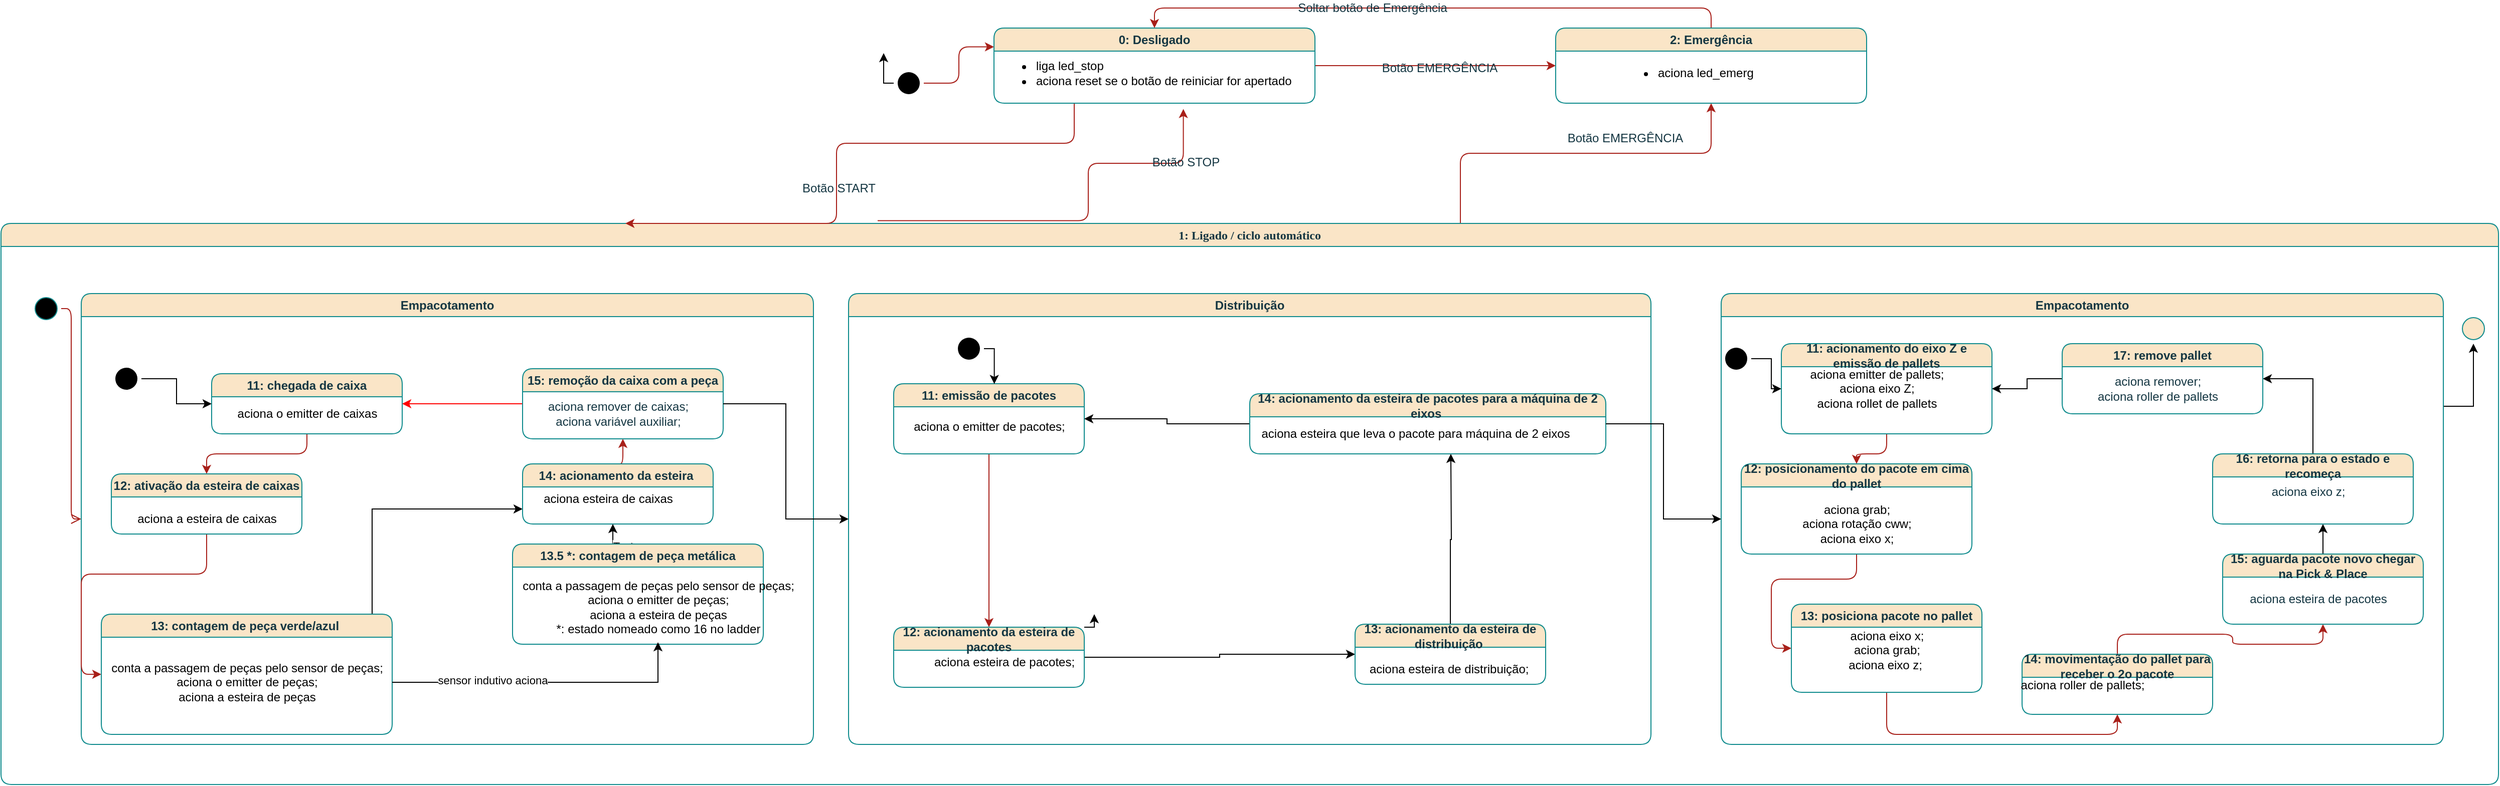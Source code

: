 <mxfile version="24.2.5" type="github">
  <diagram name="Page-1" id="58cdce13-f638-feb5-8d6f-7d28b1aa9fa0">
    <mxGraphModel dx="4300" dy="1217" grid="1" gridSize="10" guides="1" tooltips="1" connect="1" arrows="1" fold="1" page="1" pageScale="1" pageWidth="1100" pageHeight="850" background="none" math="0" shadow="0">
      <root>
        <mxCell id="0" />
        <mxCell id="1" parent="0" />
        <mxCell id="qbF3YQsKagiAexJu4wax-7" style="edgeStyle=orthogonalEdgeStyle;rounded=1;orthogonalLoop=1;jettySize=auto;html=1;entryX=0;entryY=0.25;entryDx=0;entryDy=0;fontFamily=Helvetica;fontSize=12;fontColor=default;labelBackgroundColor=none;strokeColor=#A8201A;" parent="1" source="382b91b5511bd0f7-1" target="qbF3YQsKagiAexJu4wax-6" edge="1">
          <mxGeometry relative="1" as="geometry" />
        </mxCell>
        <mxCell id="F7XQFqfHqzkWKHChAuvk-9" style="edgeStyle=orthogonalEdgeStyle;rounded=0;orthogonalLoop=1;jettySize=auto;html=1;exitX=0.5;exitY=1;exitDx=0;exitDy=0;" parent="1" source="382b91b5511bd0f7-1" edge="1">
          <mxGeometry relative="1" as="geometry">
            <mxPoint x="120" y="120" as="targetPoint" />
          </mxGeometry>
        </mxCell>
        <mxCell id="382b91b5511bd0f7-1" value="" style="ellipse;html=1;shape=startState;fillColor=#000000;strokeColor=none;rounded=1;shadow=0;comic=0;labelBackgroundColor=none;fontFamily=Verdana;fontSize=12;fontColor=#143642;align=center;direction=south;" parent="1" vertex="1">
          <mxGeometry x="130" y="135" width="30" height="30" as="geometry" />
        </mxCell>
        <mxCell id="qbF3YQsKagiAexJu4wax-10" style="edgeStyle=orthogonalEdgeStyle;rounded=1;orthogonalLoop=1;jettySize=auto;html=1;entryX=0.59;entryY=1.011;entryDx=0;entryDy=0;fontFamily=Helvetica;fontSize=12;fontColor=default;exitX=0.351;exitY=-0.005;exitDx=0;exitDy=0;exitPerimeter=0;labelBackgroundColor=none;strokeColor=#A8201A;entryPerimeter=0;" parent="1" source="2a3bc250acf0617d-7" target="F7XQFqfHqzkWKHChAuvk-5" edge="1">
          <mxGeometry relative="1" as="geometry">
            <mxPoint x="645" y="380" as="sourcePoint" />
            <mxPoint x="460" y="300" as="targetPoint" />
            <Array as="points">
              <mxPoint x="324" y="230" />
              <mxPoint x="419" y="230" />
            </Array>
          </mxGeometry>
        </mxCell>
        <mxCell id="qbF3YQsKagiAexJu4wax-12" value="Botão STOP" style="edgeLabel;html=1;align=center;verticalAlign=middle;resizable=0;points=[];strokeColor=#0F8B8D;fontFamily=Helvetica;fontSize=12;fontColor=#143642;fillColor=#FAE5C7;rounded=1;labelBackgroundColor=none;" parent="qbF3YQsKagiAexJu4wax-10" vertex="1" connectable="0">
          <mxGeometry x="0.745" y="-2" relative="1" as="geometry">
            <mxPoint as="offset" />
          </mxGeometry>
        </mxCell>
        <mxCell id="qbF3YQsKagiAexJu4wax-15" style="edgeStyle=orthogonalEdgeStyle;rounded=1;orthogonalLoop=1;jettySize=auto;html=1;entryX=0.5;entryY=1;entryDx=0;entryDy=0;fontFamily=Helvetica;fontSize=12;fontColor=default;labelBackgroundColor=none;strokeColor=#A8201A;" parent="1" source="2a3bc250acf0617d-7" target="qbF3YQsKagiAexJu4wax-8" edge="1">
          <mxGeometry relative="1" as="geometry">
            <Array as="points">
              <mxPoint x="695" y="220" />
              <mxPoint x="945" y="220" />
            </Array>
          </mxGeometry>
        </mxCell>
        <mxCell id="qbF3YQsKagiAexJu4wax-16" value="Botão EMERGÊNCIA" style="edgeLabel;html=1;align=center;verticalAlign=middle;resizable=0;points=[];strokeColor=#0F8B8D;fontFamily=Helvetica;fontSize=12;fontColor=#143642;fillColor=#FAE5C7;rounded=1;labelBackgroundColor=none;" parent="qbF3YQsKagiAexJu4wax-15" vertex="1" connectable="0">
          <mxGeometry x="0.264" y="1" relative="1" as="geometry">
            <mxPoint y="-14" as="offset" />
          </mxGeometry>
        </mxCell>
        <mxCell id="2a3bc250acf0617d-7" value="1: Ligado / ciclo automático" style="swimlane;whiteSpace=wrap;html=1;rounded=1;shadow=0;comic=0;labelBackgroundColor=none;strokeWidth=1;fontFamily=Verdana;fontSize=12;align=center;fillColor=#FAE5C7;strokeColor=#0F8B8D;fontColor=#143642;" parent="1" vertex="1">
          <mxGeometry x="-760" y="290" width="2490" height="560" as="geometry" />
        </mxCell>
        <mxCell id="3cde6dad864a17aa-9" style="edgeStyle=elbowEdgeStyle;html=1;labelBackgroundColor=none;endArrow=open;endSize=8;strokeColor=#A8201A;fontFamily=Verdana;fontSize=12;align=left;fontColor=default;entryX=0;entryY=0.5;entryDx=0;entryDy=0;" parent="2a3bc250acf0617d-7" source="2a3bc250acf0617d-3" target="qbF3YQsKagiAexJu4wax-21" edge="1">
          <mxGeometry relative="1" as="geometry">
            <mxPoint x="190" y="140" as="targetPoint" />
          </mxGeometry>
        </mxCell>
        <mxCell id="2a3bc250acf0617d-3" value="" style="ellipse;html=1;shape=startState;fillColor=#000000;strokeColor=#0F8B8D;rounded=1;shadow=0;comic=0;labelBackgroundColor=none;fontFamily=Verdana;fontSize=12;fontColor=#000000;align=center;direction=south;" parent="2a3bc250acf0617d-7" vertex="1">
          <mxGeometry x="30" y="70" width="30" height="30" as="geometry" />
        </mxCell>
        <mxCell id="qbF3YQsKagiAexJu4wax-21" value="Empacotamento" style="swimlane;whiteSpace=wrap;html=1;strokeColor=#0F8B8D;align=center;verticalAlign=middle;fontFamily=Helvetica;fontSize=12;fontColor=#143642;fillColor=#FAE5C7;rounded=1;labelBackgroundColor=none;" parent="2a3bc250acf0617d-7" vertex="1">
          <mxGeometry x="80" y="70" width="730" height="450" as="geometry" />
        </mxCell>
        <mxCell id="qbF3YQsKagiAexJu4wax-40" style="edgeStyle=orthogonalEdgeStyle;rounded=1;orthogonalLoop=1;jettySize=auto;html=1;exitX=0.5;exitY=1;exitDx=0;exitDy=0;entryX=0.5;entryY=0;entryDx=0;entryDy=0;fontFamily=Helvetica;fontSize=12;fontColor=default;labelBackgroundColor=none;strokeColor=#A8201A;" parent="qbF3YQsKagiAexJu4wax-21" source="qbF3YQsKagiAexJu4wax-28" target="qbF3YQsKagiAexJu4wax-29" edge="1">
          <mxGeometry relative="1" as="geometry" />
        </mxCell>
        <mxCell id="qbF3YQsKagiAexJu4wax-28" value="11: chegada de caixa" style="swimlane;whiteSpace=wrap;html=1;strokeColor=#0F8B8D;align=center;verticalAlign=middle;fontFamily=Helvetica;fontSize=12;fontColor=#143642;fillColor=#FAE5C7;rounded=1;labelBackgroundColor=none;" parent="qbF3YQsKagiAexJu4wax-21" vertex="1">
          <mxGeometry x="130" y="80" width="190" height="60" as="geometry" />
        </mxCell>
        <mxCell id="F7XQFqfHqzkWKHChAuvk-48" value="aciona o emitter de caixas" style="text;html=1;align=center;verticalAlign=middle;resizable=0;points=[];autosize=1;strokeColor=none;fillColor=none;" parent="qbF3YQsKagiAexJu4wax-28" vertex="1">
          <mxGeometry x="15" y="25" width="160" height="30" as="geometry" />
        </mxCell>
        <mxCell id="qbF3YQsKagiAexJu4wax-41" style="edgeStyle=orthogonalEdgeStyle;rounded=1;orthogonalLoop=1;jettySize=auto;html=1;exitX=0.5;exitY=1;exitDx=0;exitDy=0;entryX=0;entryY=0.5;entryDx=0;entryDy=0;fontFamily=Helvetica;fontSize=12;fontColor=default;labelBackgroundColor=none;strokeColor=#A8201A;" parent="qbF3YQsKagiAexJu4wax-21" source="qbF3YQsKagiAexJu4wax-29" target="qbF3YQsKagiAexJu4wax-30" edge="1">
          <mxGeometry relative="1" as="geometry" />
        </mxCell>
        <mxCell id="qbF3YQsKagiAexJu4wax-29" value="12: ativação da esteira de caixas" style="swimlane;whiteSpace=wrap;html=1;strokeColor=#0F8B8D;align=center;verticalAlign=middle;fontFamily=Helvetica;fontSize=12;fontColor=#143642;fillColor=#FAE5C7;rounded=1;labelBackgroundColor=none;" parent="qbF3YQsKagiAexJu4wax-21" vertex="1">
          <mxGeometry x="30" y="180" width="190" height="60" as="geometry" />
        </mxCell>
        <mxCell id="F7XQFqfHqzkWKHChAuvk-49" value="aciona a esteira de caixas" style="text;html=1;align=center;verticalAlign=middle;resizable=0;points=[];autosize=1;strokeColor=none;fillColor=none;" parent="qbF3YQsKagiAexJu4wax-29" vertex="1">
          <mxGeometry x="15" y="30" width="160" height="30" as="geometry" />
        </mxCell>
        <mxCell id="wKfT7FGbXDSmp3zZc-u5-10" style="edgeStyle=orthogonalEdgeStyle;rounded=0;orthogonalLoop=1;jettySize=auto;html=1;exitX=0.5;exitY=0;exitDx=0;exitDy=0;entryX=0;entryY=0.75;entryDx=0;entryDy=0;" edge="1" parent="qbF3YQsKagiAexJu4wax-21" source="qbF3YQsKagiAexJu4wax-30" target="qbF3YQsKagiAexJu4wax-31">
          <mxGeometry relative="1" as="geometry">
            <Array as="points">
              <mxPoint x="290" y="320" />
              <mxPoint x="290" y="215" />
            </Array>
          </mxGeometry>
        </mxCell>
        <mxCell id="qbF3YQsKagiAexJu4wax-30" value="13: contagem de peça verde/azul&amp;nbsp;" style="swimlane;whiteSpace=wrap;html=1;strokeColor=#0F8B8D;align=center;verticalAlign=middle;fontFamily=Helvetica;fontSize=12;fontColor=#143642;fillColor=#FAE5C7;rounded=1;labelBackgroundColor=none;" parent="qbF3YQsKagiAexJu4wax-21" vertex="1">
          <mxGeometry x="20" y="320" width="290" height="120" as="geometry">
            <mxRectangle x="70" y="370" width="160" height="30" as="alternateBounds" />
          </mxGeometry>
        </mxCell>
        <mxCell id="F7XQFqfHqzkWKHChAuvk-50" value="conta a passagem de peças pelo sensor de peças;&lt;div&gt;aciona o emitter de peças;&lt;/div&gt;&lt;div&gt;aciona a esteira de peças&lt;/div&gt;" style="text;html=1;align=center;verticalAlign=middle;resizable=0;points=[];autosize=1;strokeColor=none;fillColor=none;" parent="qbF3YQsKagiAexJu4wax-30" vertex="1">
          <mxGeometry y="38" width="290" height="60" as="geometry" />
        </mxCell>
        <mxCell id="qbF3YQsKagiAexJu4wax-43" style="edgeStyle=orthogonalEdgeStyle;rounded=1;orthogonalLoop=1;jettySize=auto;html=1;exitX=0.5;exitY=0;exitDx=0;exitDy=0;entryX=0.5;entryY=1;entryDx=0;entryDy=0;fontFamily=Helvetica;fontSize=12;fontColor=default;labelBackgroundColor=none;strokeColor=#A8201A;" parent="qbF3YQsKagiAexJu4wax-21" source="qbF3YQsKagiAexJu4wax-31" target="qbF3YQsKagiAexJu4wax-38" edge="1">
          <mxGeometry relative="1" as="geometry" />
        </mxCell>
        <mxCell id="qbF3YQsKagiAexJu4wax-31" value="14: acionamento da esteira&amp;nbsp;" style="swimlane;whiteSpace=wrap;html=1;strokeColor=#0F8B8D;align=center;verticalAlign=middle;fontFamily=Helvetica;fontSize=12;fontColor=#143642;fillColor=#FAE5C7;rounded=1;labelBackgroundColor=none;" parent="qbF3YQsKagiAexJu4wax-21" vertex="1">
          <mxGeometry x="440" y="170" width="190" height="60" as="geometry">
            <mxRectangle x="70" y="370" width="160" height="30" as="alternateBounds" />
          </mxGeometry>
        </mxCell>
        <mxCell id="F7XQFqfHqzkWKHChAuvk-52" value="aciona esteira de caixas" style="text;html=1;align=center;verticalAlign=middle;resizable=0;points=[];autosize=1;strokeColor=none;fillColor=none;" parent="qbF3YQsKagiAexJu4wax-31" vertex="1">
          <mxGeometry x="10" y="20" width="150" height="30" as="geometry" />
        </mxCell>
        <mxCell id="F7XQFqfHqzkWKHChAuvk-11" style="edgeStyle=orthogonalEdgeStyle;rounded=0;orthogonalLoop=1;jettySize=auto;html=1;exitX=0;exitY=0.5;exitDx=0;exitDy=0;entryX=1;entryY=0.5;entryDx=0;entryDy=0;fontColor=#ff0000;strokeColor=#ff0000;" parent="qbF3YQsKagiAexJu4wax-21" source="qbF3YQsKagiAexJu4wax-38" target="qbF3YQsKagiAexJu4wax-28" edge="1">
          <mxGeometry relative="1" as="geometry" />
        </mxCell>
        <mxCell id="qbF3YQsKagiAexJu4wax-38" value="15: remoção da caixa com a peça" style="swimlane;whiteSpace=wrap;html=1;strokeColor=#0F8B8D;align=center;verticalAlign=middle;fontFamily=Helvetica;fontSize=12;fontColor=#143642;fillColor=#FAE5C7;rounded=1;labelBackgroundColor=none;" parent="qbF3YQsKagiAexJu4wax-21" vertex="1">
          <mxGeometry x="440" y="75" width="200" height="70" as="geometry">
            <mxRectangle x="70" y="370" width="160" height="30" as="alternateBounds" />
          </mxGeometry>
        </mxCell>
        <mxCell id="qbF3YQsKagiAexJu4wax-39" value="aciona remover de caixas;&lt;div&gt;aciona variável auxiliar;&lt;/div&gt;" style="text;html=1;align=center;verticalAlign=middle;resizable=0;points=[];autosize=1;strokeColor=none;fillColor=none;fontFamily=Helvetica;fontSize=12;fontColor=#143642;rounded=1;labelBackgroundColor=none;" parent="qbF3YQsKagiAexJu4wax-38" vertex="1">
          <mxGeometry x="15" y="25" width="160" height="40" as="geometry" />
        </mxCell>
        <mxCell id="wKfT7FGbXDSmp3zZc-u5-4" style="edgeStyle=orthogonalEdgeStyle;rounded=0;orthogonalLoop=1;jettySize=auto;html=1;entryX=0;entryY=0.5;entryDx=0;entryDy=0;" edge="1" parent="qbF3YQsKagiAexJu4wax-21" source="wKfT7FGbXDSmp3zZc-u5-1" target="qbF3YQsKagiAexJu4wax-28">
          <mxGeometry relative="1" as="geometry" />
        </mxCell>
        <mxCell id="wKfT7FGbXDSmp3zZc-u5-1" value="" style="ellipse;html=1;shape=startState;fillColor=#000000;strokeColor=none;rounded=1;shadow=0;comic=0;labelBackgroundColor=none;fontFamily=Verdana;fontSize=12;fontColor=#143642;align=center;direction=south;" vertex="1" parent="qbF3YQsKagiAexJu4wax-21">
          <mxGeometry x="30" y="70" width="30" height="30" as="geometry" />
        </mxCell>
        <mxCell id="wKfT7FGbXDSmp3zZc-u5-11" style="edgeStyle=orthogonalEdgeStyle;rounded=0;orthogonalLoop=1;jettySize=auto;html=1;exitX=0.5;exitY=0;exitDx=0;exitDy=0;" edge="1" parent="qbF3YQsKagiAexJu4wax-21" source="wKfT7FGbXDSmp3zZc-u5-7">
          <mxGeometry relative="1" as="geometry">
            <mxPoint x="530" y="230" as="targetPoint" />
          </mxGeometry>
        </mxCell>
        <mxCell id="wKfT7FGbXDSmp3zZc-u5-12" value="Text" style="edgeLabel;html=1;align=center;verticalAlign=middle;resizable=0;points=[];" vertex="1" connectable="0" parent="wKfT7FGbXDSmp3zZc-u5-11">
          <mxGeometry x="-0.31" y="2" relative="1" as="geometry">
            <mxPoint as="offset" />
          </mxGeometry>
        </mxCell>
        <mxCell id="wKfT7FGbXDSmp3zZc-u5-7" value="13.5 *: contagem de peça metálica" style="swimlane;whiteSpace=wrap;html=1;strokeColor=#0F8B8D;align=center;verticalAlign=middle;fontFamily=Helvetica;fontSize=12;fontColor=#143642;fillColor=#FAE5C7;rounded=1;labelBackgroundColor=none;" vertex="1" parent="qbF3YQsKagiAexJu4wax-21">
          <mxGeometry x="430" y="250" width="250" height="100" as="geometry">
            <mxRectangle x="70" y="370" width="160" height="30" as="alternateBounds" />
          </mxGeometry>
        </mxCell>
        <mxCell id="wKfT7FGbXDSmp3zZc-u5-8" value="conta a passagem de peças pelo sensor de peças;&lt;div&gt;aciona o emitter de peças;&lt;/div&gt;&lt;div&gt;aciona a esteira de peças&lt;/div&gt;&lt;div&gt;*: estado nomeado como 16 no ladder&lt;/div&gt;" style="text;html=1;align=center;verticalAlign=middle;resizable=0;points=[];autosize=1;strokeColor=none;fillColor=none;" vertex="1" parent="wKfT7FGbXDSmp3zZc-u5-7">
          <mxGeometry y="28" width="290" height="70" as="geometry" />
        </mxCell>
        <mxCell id="wKfT7FGbXDSmp3zZc-u5-9" value="" style="edgeStyle=orthogonalEdgeStyle;rounded=0;orthogonalLoop=1;jettySize=auto;html=1;" edge="1" parent="qbF3YQsKagiAexJu4wax-21" source="F7XQFqfHqzkWKHChAuvk-50" target="wKfT7FGbXDSmp3zZc-u5-8">
          <mxGeometry relative="1" as="geometry" />
        </mxCell>
        <mxCell id="wKfT7FGbXDSmp3zZc-u5-13" value="sensor indutivo aciona" style="edgeLabel;html=1;align=center;verticalAlign=middle;resizable=0;points=[];" vertex="1" connectable="0" parent="wKfT7FGbXDSmp3zZc-u5-9">
          <mxGeometry x="-0.346" y="2" relative="1" as="geometry">
            <mxPoint as="offset" />
          </mxGeometry>
        </mxCell>
        <mxCell id="qbF3YQsKagiAexJu4wax-26" value="" style="ellipse;html=1;shape=startState;fillColor=#FAE5C7;strokeColor=#0F8B8D;rounded=1;shadow=0;comic=0;labelBackgroundColor=none;fontFamily=Verdana;fontSize=12;fontColor=#143642;align=center;direction=south;" parent="2a3bc250acf0617d-7" vertex="1">
          <mxGeometry x="2450" y="90" width="30" height="30" as="geometry" />
        </mxCell>
        <mxCell id="F7XQFqfHqzkWKHChAuvk-12" value="Distribuição" style="swimlane;whiteSpace=wrap;html=1;strokeColor=#0F8B8D;align=center;verticalAlign=middle;fontFamily=Helvetica;fontSize=12;fontColor=#143642;fillColor=#FAE5C7;rounded=1;labelBackgroundColor=none;" parent="2a3bc250acf0617d-7" vertex="1">
          <mxGeometry x="845" y="70" width="800" height="450" as="geometry" />
        </mxCell>
        <mxCell id="F7XQFqfHqzkWKHChAuvk-13" style="edgeStyle=orthogonalEdgeStyle;rounded=1;orthogonalLoop=1;jettySize=auto;html=1;exitX=0.5;exitY=1;exitDx=0;exitDy=0;entryX=0.5;entryY=0;entryDx=0;entryDy=0;fontFamily=Helvetica;fontSize=12;fontColor=default;labelBackgroundColor=none;strokeColor=#A8201A;" parent="F7XQFqfHqzkWKHChAuvk-12" source="F7XQFqfHqzkWKHChAuvk-14" target="F7XQFqfHqzkWKHChAuvk-16" edge="1">
          <mxGeometry relative="1" as="geometry" />
        </mxCell>
        <mxCell id="F7XQFqfHqzkWKHChAuvk-14" value="11: emissão de pacotes" style="swimlane;whiteSpace=wrap;html=1;strokeColor=#0F8B8D;align=center;verticalAlign=middle;fontFamily=Helvetica;fontSize=12;fontColor=#143642;fillColor=#FAE5C7;rounded=1;labelBackgroundColor=none;" parent="F7XQFqfHqzkWKHChAuvk-12" vertex="1">
          <mxGeometry x="45" y="90" width="190" height="70" as="geometry" />
        </mxCell>
        <mxCell id="F7XQFqfHqzkWKHChAuvk-57" value="aciona o emitter de pacotes;&lt;div&gt;&lt;br&gt;&lt;/div&gt;" style="text;html=1;align=center;verticalAlign=middle;resizable=0;points=[];autosize=1;strokeColor=none;fillColor=none;" parent="F7XQFqfHqzkWKHChAuvk-14" vertex="1">
          <mxGeometry x="10" y="30" width="170" height="40" as="geometry" />
        </mxCell>
        <mxCell id="F7XQFqfHqzkWKHChAuvk-53" style="edgeStyle=orthogonalEdgeStyle;rounded=0;orthogonalLoop=1;jettySize=auto;html=1;exitX=1;exitY=0.5;exitDx=0;exitDy=0;entryX=0;entryY=0.5;entryDx=0;entryDy=0;" parent="F7XQFqfHqzkWKHChAuvk-12" source="F7XQFqfHqzkWKHChAuvk-16" target="F7XQFqfHqzkWKHChAuvk-18" edge="1">
          <mxGeometry relative="1" as="geometry" />
        </mxCell>
        <mxCell id="F7XQFqfHqzkWKHChAuvk-63" style="edgeStyle=orthogonalEdgeStyle;rounded=0;orthogonalLoop=1;jettySize=auto;html=1;exitX=1;exitY=0;exitDx=0;exitDy=0;" parent="F7XQFqfHqzkWKHChAuvk-12" source="F7XQFqfHqzkWKHChAuvk-16" edge="1">
          <mxGeometry relative="1" as="geometry">
            <mxPoint x="245" y="320" as="targetPoint" />
          </mxGeometry>
        </mxCell>
        <mxCell id="F7XQFqfHqzkWKHChAuvk-16" value="12: acionamento da esteira de pacotes" style="swimlane;whiteSpace=wrap;html=1;strokeColor=#0F8B8D;align=center;verticalAlign=middle;fontFamily=Helvetica;fontSize=12;fontColor=#143642;fillColor=#FAE5C7;rounded=1;labelBackgroundColor=none;" parent="F7XQFqfHqzkWKHChAuvk-12" vertex="1">
          <mxGeometry x="45" y="333" width="190" height="60" as="geometry" />
        </mxCell>
        <mxCell id="F7XQFqfHqzkWKHChAuvk-61" value="aciona esteira de pacotes;" style="text;html=1;align=center;verticalAlign=middle;resizable=0;points=[];autosize=1;strokeColor=none;fillColor=none;" parent="F7XQFqfHqzkWKHChAuvk-16" vertex="1">
          <mxGeometry x="30" y="20" width="160" height="30" as="geometry" />
        </mxCell>
        <mxCell id="F7XQFqfHqzkWKHChAuvk-54" style="edgeStyle=orthogonalEdgeStyle;rounded=0;orthogonalLoop=1;jettySize=auto;html=1;exitX=0.5;exitY=0;exitDx=0;exitDy=0;" parent="F7XQFqfHqzkWKHChAuvk-12" source="F7XQFqfHqzkWKHChAuvk-18" edge="1">
          <mxGeometry relative="1" as="geometry">
            <mxPoint x="600.471" y="160" as="targetPoint" />
          </mxGeometry>
        </mxCell>
        <mxCell id="F7XQFqfHqzkWKHChAuvk-18" value="13: acionamento da esteira de distribuição&amp;nbsp;" style="swimlane;whiteSpace=wrap;html=1;strokeColor=#0F8B8D;align=center;verticalAlign=middle;fontFamily=Helvetica;fontSize=12;fontColor=#143642;fillColor=#FAE5C7;rounded=1;labelBackgroundColor=none;" parent="F7XQFqfHqzkWKHChAuvk-12" vertex="1">
          <mxGeometry x="505" y="330" width="190" height="60" as="geometry">
            <mxRectangle x="70" y="370" width="160" height="30" as="alternateBounds" />
          </mxGeometry>
        </mxCell>
        <mxCell id="F7XQFqfHqzkWKHChAuvk-62" value="aciona esteira de distribuição;&amp;nbsp;" style="text;html=1;align=center;verticalAlign=middle;resizable=0;points=[];autosize=1;strokeColor=none;fillColor=none;" parent="F7XQFqfHqzkWKHChAuvk-18" vertex="1">
          <mxGeometry y="30" width="190" height="30" as="geometry" />
        </mxCell>
        <mxCell id="F7XQFqfHqzkWKHChAuvk-56" style="edgeStyle=orthogonalEdgeStyle;rounded=0;orthogonalLoop=1;jettySize=auto;html=1;exitX=0;exitY=0.5;exitDx=0;exitDy=0;entryX=1;entryY=0.5;entryDx=0;entryDy=0;" parent="F7XQFqfHqzkWKHChAuvk-12" source="F7XQFqfHqzkWKHChAuvk-20" target="F7XQFqfHqzkWKHChAuvk-14" edge="1">
          <mxGeometry relative="1" as="geometry" />
        </mxCell>
        <mxCell id="F7XQFqfHqzkWKHChAuvk-20" value="14: acionamento da esteira de pacotes para a máquina de 2 eixos&amp;nbsp;" style="swimlane;whiteSpace=wrap;html=1;strokeColor=#0F8B8D;align=center;verticalAlign=middle;fontFamily=Helvetica;fontSize=12;fontColor=#143642;fillColor=#FAE5C7;rounded=1;labelBackgroundColor=none;" parent="F7XQFqfHqzkWKHChAuvk-12" vertex="1">
          <mxGeometry x="400" y="100" width="355" height="60" as="geometry">
            <mxRectangle x="70" y="370" width="160" height="30" as="alternateBounds" />
          </mxGeometry>
        </mxCell>
        <mxCell id="F7XQFqfHqzkWKHChAuvk-64" value="aciona esteira que leva o pacote para máquina de 2 eixos" style="text;html=1;align=center;verticalAlign=middle;resizable=0;points=[];autosize=1;strokeColor=none;fillColor=none;" parent="F7XQFqfHqzkWKHChAuvk-20" vertex="1">
          <mxGeometry y="25" width="330" height="30" as="geometry" />
        </mxCell>
        <mxCell id="wKfT7FGbXDSmp3zZc-u5-2" value="" style="ellipse;html=1;shape=startState;fillColor=#000000;strokeColor=none;rounded=1;shadow=0;comic=0;labelBackgroundColor=none;fontFamily=Verdana;fontSize=12;fontColor=#143642;align=center;direction=south;" vertex="1" parent="F7XQFqfHqzkWKHChAuvk-12">
          <mxGeometry x="105" y="40" width="30" height="30" as="geometry" />
        </mxCell>
        <mxCell id="wKfT7FGbXDSmp3zZc-u5-5" style="edgeStyle=orthogonalEdgeStyle;rounded=0;orthogonalLoop=1;jettySize=auto;html=1;exitX=0.5;exitY=0;exitDx=0;exitDy=0;entryX=0.528;entryY=0.003;entryDx=0;entryDy=0;entryPerimeter=0;" edge="1" parent="F7XQFqfHqzkWKHChAuvk-12" source="wKfT7FGbXDSmp3zZc-u5-2" target="F7XQFqfHqzkWKHChAuvk-14">
          <mxGeometry relative="1" as="geometry" />
        </mxCell>
        <mxCell id="F7XQFqfHqzkWKHChAuvk-70" style="edgeStyle=orthogonalEdgeStyle;rounded=0;orthogonalLoop=1;jettySize=auto;html=1;exitX=1;exitY=0.25;exitDx=0;exitDy=0;entryX=1;entryY=0.5;entryDx=0;entryDy=0;" parent="2a3bc250acf0617d-7" source="F7XQFqfHqzkWKHChAuvk-24" target="qbF3YQsKagiAexJu4wax-26" edge="1">
          <mxGeometry relative="1" as="geometry" />
        </mxCell>
        <mxCell id="F7XQFqfHqzkWKHChAuvk-24" value="Empacotamento" style="swimlane;whiteSpace=wrap;html=1;strokeColor=#0F8B8D;align=center;verticalAlign=middle;fontFamily=Helvetica;fontSize=12;fontColor=#143642;fillColor=#FAE5C7;rounded=1;labelBackgroundColor=none;" parent="2a3bc250acf0617d-7" vertex="1">
          <mxGeometry x="1715" y="70" width="720" height="450" as="geometry" />
        </mxCell>
        <mxCell id="F7XQFqfHqzkWKHChAuvk-25" style="edgeStyle=orthogonalEdgeStyle;rounded=1;orthogonalLoop=1;jettySize=auto;html=1;exitX=0.5;exitY=1;exitDx=0;exitDy=0;entryX=0.5;entryY=0;entryDx=0;entryDy=0;fontFamily=Helvetica;fontSize=12;fontColor=default;labelBackgroundColor=none;strokeColor=#A8201A;" parent="F7XQFqfHqzkWKHChAuvk-24" source="F7XQFqfHqzkWKHChAuvk-26" target="F7XQFqfHqzkWKHChAuvk-28" edge="1">
          <mxGeometry relative="1" as="geometry" />
        </mxCell>
        <mxCell id="F7XQFqfHqzkWKHChAuvk-26" value="11: acionamento do eixo Z e emissão de pallets" style="swimlane;whiteSpace=wrap;html=1;strokeColor=#0F8B8D;align=center;verticalAlign=middle;fontFamily=Helvetica;fontSize=12;fontColor=#143642;fillColor=#FAE5C7;rounded=1;labelBackgroundColor=none;" parent="F7XQFqfHqzkWKHChAuvk-24" vertex="1">
          <mxGeometry x="60" y="50" width="210" height="90" as="geometry" />
        </mxCell>
        <mxCell id="F7XQFqfHqzkWKHChAuvk-65" value="aciona emitter de pallets;&lt;div&gt;aciona eixo Z;&lt;/div&gt;&lt;div&gt;aciona rollet de pallets&lt;/div&gt;" style="text;html=1;align=center;verticalAlign=middle;resizable=0;points=[];autosize=1;strokeColor=none;fillColor=none;" parent="F7XQFqfHqzkWKHChAuvk-26" vertex="1">
          <mxGeometry x="15" y="15" width="160" height="60" as="geometry" />
        </mxCell>
        <mxCell id="F7XQFqfHqzkWKHChAuvk-27" style="edgeStyle=orthogonalEdgeStyle;rounded=1;orthogonalLoop=1;jettySize=auto;html=1;exitX=0.5;exitY=1;exitDx=0;exitDy=0;entryX=0;entryY=0.5;entryDx=0;entryDy=0;fontFamily=Helvetica;fontSize=12;fontColor=default;labelBackgroundColor=none;strokeColor=#A8201A;" parent="F7XQFqfHqzkWKHChAuvk-24" source="F7XQFqfHqzkWKHChAuvk-28" target="F7XQFqfHqzkWKHChAuvk-30" edge="1">
          <mxGeometry relative="1" as="geometry" />
        </mxCell>
        <mxCell id="F7XQFqfHqzkWKHChAuvk-28" value="12: posicionamento do pacote em cima do pallet" style="swimlane;whiteSpace=wrap;html=1;strokeColor=#0F8B8D;align=center;verticalAlign=middle;fontFamily=Helvetica;fontSize=12;fontColor=#143642;fillColor=#FAE5C7;rounded=1;labelBackgroundColor=none;" parent="F7XQFqfHqzkWKHChAuvk-24" vertex="1">
          <mxGeometry x="20" y="170" width="230" height="90" as="geometry" />
        </mxCell>
        <mxCell id="F7XQFqfHqzkWKHChAuvk-66" value="aciona grab;&lt;div&gt;aciona rotação cww;&lt;/div&gt;&lt;div&gt;aciona eixo x;&lt;/div&gt;" style="text;html=1;align=center;verticalAlign=middle;resizable=0;points=[];autosize=1;strokeColor=none;fillColor=none;" parent="F7XQFqfHqzkWKHChAuvk-28" vertex="1">
          <mxGeometry x="50" y="30" width="130" height="60" as="geometry" />
        </mxCell>
        <mxCell id="F7XQFqfHqzkWKHChAuvk-29" style="edgeStyle=orthogonalEdgeStyle;rounded=1;orthogonalLoop=1;jettySize=auto;html=1;exitX=0.5;exitY=1;exitDx=0;exitDy=0;entryX=0.5;entryY=1;entryDx=0;entryDy=0;fontFamily=Helvetica;fontSize=12;fontColor=default;labelBackgroundColor=none;strokeColor=#A8201A;" parent="F7XQFqfHqzkWKHChAuvk-24" source="F7XQFqfHqzkWKHChAuvk-30" target="F7XQFqfHqzkWKHChAuvk-32" edge="1">
          <mxGeometry relative="1" as="geometry" />
        </mxCell>
        <mxCell id="F7XQFqfHqzkWKHChAuvk-30" value="13: posiciona pacote no pallet" style="swimlane;whiteSpace=wrap;html=1;strokeColor=#0F8B8D;align=center;verticalAlign=middle;fontFamily=Helvetica;fontSize=12;fontColor=#143642;fillColor=#FAE5C7;rounded=1;labelBackgroundColor=none;" parent="F7XQFqfHqzkWKHChAuvk-24" vertex="1">
          <mxGeometry x="70" y="310" width="190" height="88" as="geometry">
            <mxRectangle x="70" y="370" width="160" height="30" as="alternateBounds" />
          </mxGeometry>
        </mxCell>
        <mxCell id="F7XQFqfHqzkWKHChAuvk-67" value="aciona eixo x;&lt;div&gt;aciona grab;&lt;/div&gt;&lt;div&gt;aciona eixo z;&amp;nbsp;&lt;/div&gt;&lt;div&gt;&lt;br&gt;&lt;/div&gt;" style="text;html=1;align=center;verticalAlign=middle;resizable=0;points=[];autosize=1;strokeColor=none;fillColor=none;" parent="F7XQFqfHqzkWKHChAuvk-30" vertex="1">
          <mxGeometry x="45" y="18" width="100" height="70" as="geometry" />
        </mxCell>
        <mxCell id="F7XQFqfHqzkWKHChAuvk-31" style="edgeStyle=orthogonalEdgeStyle;rounded=1;orthogonalLoop=1;jettySize=auto;html=1;exitX=0.5;exitY=0;exitDx=0;exitDy=0;entryX=0.5;entryY=1;entryDx=0;entryDy=0;fontFamily=Helvetica;fontSize=12;fontColor=default;labelBackgroundColor=none;strokeColor=#A8201A;" parent="F7XQFqfHqzkWKHChAuvk-24" source="F7XQFqfHqzkWKHChAuvk-32" target="F7XQFqfHqzkWKHChAuvk-34" edge="1">
          <mxGeometry relative="1" as="geometry" />
        </mxCell>
        <mxCell id="F7XQFqfHqzkWKHChAuvk-32" value="14: movimentação do pallet para receber o 2o pacote" style="swimlane;whiteSpace=wrap;html=1;strokeColor=#0F8B8D;align=center;verticalAlign=middle;fontFamily=Helvetica;fontSize=12;fontColor=#143642;fillColor=#FAE5C7;rounded=1;labelBackgroundColor=none;" parent="F7XQFqfHqzkWKHChAuvk-24" vertex="1">
          <mxGeometry x="300" y="360" width="190" height="60" as="geometry">
            <mxRectangle x="70" y="370" width="160" height="30" as="alternateBounds" />
          </mxGeometry>
        </mxCell>
        <mxCell id="F7XQFqfHqzkWKHChAuvk-68" value="aciona roller de pallets;&lt;div&gt;&amp;nbsp;&lt;/div&gt;" style="text;html=1;align=center;verticalAlign=middle;resizable=0;points=[];autosize=1;strokeColor=none;fillColor=none;" parent="F7XQFqfHqzkWKHChAuvk-32" vertex="1">
          <mxGeometry x="-15" y="18" width="150" height="40" as="geometry" />
        </mxCell>
        <mxCell id="F7XQFqfHqzkWKHChAuvk-47" style="edgeStyle=orthogonalEdgeStyle;rounded=0;orthogonalLoop=1;jettySize=auto;html=1;exitX=0.5;exitY=0;exitDx=0;exitDy=0;" parent="F7XQFqfHqzkWKHChAuvk-24" source="F7XQFqfHqzkWKHChAuvk-34" edge="1">
          <mxGeometry relative="1" as="geometry">
            <mxPoint x="600" y="230" as="targetPoint" />
          </mxGeometry>
        </mxCell>
        <mxCell id="F7XQFqfHqzkWKHChAuvk-34" value="15: aguarda pacote novo chegar na Pick &amp;amp; Place" style="swimlane;whiteSpace=wrap;html=1;strokeColor=#0F8B8D;align=center;verticalAlign=middle;fontFamily=Helvetica;fontSize=12;fontColor=#143642;fillColor=#FAE5C7;rounded=1;labelBackgroundColor=none;" parent="F7XQFqfHqzkWKHChAuvk-24" vertex="1">
          <mxGeometry x="500" y="260" width="200" height="70" as="geometry">
            <mxRectangle x="70" y="370" width="160" height="30" as="alternateBounds" />
          </mxGeometry>
        </mxCell>
        <mxCell id="F7XQFqfHqzkWKHChAuvk-35" value="aciona esteira de pacotes" style="text;html=1;align=center;verticalAlign=middle;resizable=0;points=[];autosize=1;strokeColor=none;fillColor=none;fontFamily=Helvetica;fontSize=12;fontColor=#143642;rounded=1;labelBackgroundColor=none;" parent="F7XQFqfHqzkWKHChAuvk-34" vertex="1">
          <mxGeometry x="15" y="30" width="160" height="30" as="geometry" />
        </mxCell>
        <mxCell id="F7XQFqfHqzkWKHChAuvk-46" style="edgeStyle=orthogonalEdgeStyle;rounded=0;orthogonalLoop=1;jettySize=auto;html=1;exitX=0.5;exitY=0;exitDx=0;exitDy=0;entryX=1;entryY=0.5;entryDx=0;entryDy=0;" parent="F7XQFqfHqzkWKHChAuvk-24" source="F7XQFqfHqzkWKHChAuvk-41" target="F7XQFqfHqzkWKHChAuvk-43" edge="1">
          <mxGeometry relative="1" as="geometry" />
        </mxCell>
        <mxCell id="F7XQFqfHqzkWKHChAuvk-41" value="16: retorna para o estado e recomeça" style="swimlane;whiteSpace=wrap;html=1;strokeColor=#0F8B8D;align=center;verticalAlign=middle;fontFamily=Helvetica;fontSize=12;fontColor=#143642;fillColor=#FAE5C7;rounded=1;labelBackgroundColor=none;" parent="F7XQFqfHqzkWKHChAuvk-24" vertex="1">
          <mxGeometry x="490" y="160" width="200" height="70" as="geometry">
            <mxRectangle x="70" y="370" width="160" height="30" as="alternateBounds" />
          </mxGeometry>
        </mxCell>
        <mxCell id="F7XQFqfHqzkWKHChAuvk-42" value="aciona eixo z;&lt;div&gt;&lt;br&gt;&lt;/div&gt;" style="text;html=1;align=center;verticalAlign=middle;resizable=0;points=[];autosize=1;strokeColor=none;fillColor=none;fontFamily=Helvetica;fontSize=12;fontColor=#143642;rounded=1;labelBackgroundColor=none;" parent="F7XQFqfHqzkWKHChAuvk-41" vertex="1">
          <mxGeometry x="45" y="25" width="100" height="40" as="geometry" />
        </mxCell>
        <mxCell id="F7XQFqfHqzkWKHChAuvk-45" style="edgeStyle=orthogonalEdgeStyle;rounded=0;orthogonalLoop=1;jettySize=auto;html=1;entryX=1;entryY=0.5;entryDx=0;entryDy=0;" parent="F7XQFqfHqzkWKHChAuvk-24" source="F7XQFqfHqzkWKHChAuvk-43" target="F7XQFqfHqzkWKHChAuvk-26" edge="1">
          <mxGeometry relative="1" as="geometry" />
        </mxCell>
        <mxCell id="F7XQFqfHqzkWKHChAuvk-43" value="17: remove pallet" style="swimlane;whiteSpace=wrap;html=1;strokeColor=#0F8B8D;align=center;verticalAlign=middle;fontFamily=Helvetica;fontSize=12;fontColor=#143642;fillColor=#FAE5C7;rounded=1;labelBackgroundColor=none;" parent="F7XQFqfHqzkWKHChAuvk-24" vertex="1">
          <mxGeometry x="340" y="50" width="200" height="70" as="geometry">
            <mxRectangle x="70" y="370" width="160" height="30" as="alternateBounds" />
          </mxGeometry>
        </mxCell>
        <mxCell id="F7XQFqfHqzkWKHChAuvk-44" value="aciona remover;&lt;div&gt;aciona roller de pallets&lt;/div&gt;" style="text;html=1;align=center;verticalAlign=middle;resizable=0;points=[];autosize=1;strokeColor=none;fillColor=none;fontFamily=Helvetica;fontSize=12;fontColor=#143642;rounded=1;labelBackgroundColor=none;" parent="F7XQFqfHqzkWKHChAuvk-43" vertex="1">
          <mxGeometry x="25" y="25" width="140" height="40" as="geometry" />
        </mxCell>
        <mxCell id="wKfT7FGbXDSmp3zZc-u5-6" style="edgeStyle=orthogonalEdgeStyle;rounded=0;orthogonalLoop=1;jettySize=auto;html=1;exitX=0.5;exitY=0;exitDx=0;exitDy=0;entryX=0;entryY=0.5;entryDx=0;entryDy=0;" edge="1" parent="F7XQFqfHqzkWKHChAuvk-24" source="wKfT7FGbXDSmp3zZc-u5-3" target="F7XQFqfHqzkWKHChAuvk-26">
          <mxGeometry relative="1" as="geometry" />
        </mxCell>
        <mxCell id="wKfT7FGbXDSmp3zZc-u5-3" value="" style="ellipse;html=1;shape=startState;fillColor=#000000;strokeColor=none;rounded=1;shadow=0;comic=0;labelBackgroundColor=none;fontFamily=Verdana;fontSize=12;fontColor=#143642;align=center;direction=south;" vertex="1" parent="F7XQFqfHqzkWKHChAuvk-24">
          <mxGeometry y="50" width="30" height="30" as="geometry" />
        </mxCell>
        <mxCell id="wKfT7FGbXDSmp3zZc-u5-17" style="edgeStyle=orthogonalEdgeStyle;rounded=0;orthogonalLoop=1;jettySize=auto;html=1;exitX=1;exitY=0.5;exitDx=0;exitDy=0;entryX=0;entryY=0.5;entryDx=0;entryDy=0;" edge="1" parent="2a3bc250acf0617d-7" source="qbF3YQsKagiAexJu4wax-38" target="F7XQFqfHqzkWKHChAuvk-12">
          <mxGeometry relative="1" as="geometry" />
        </mxCell>
        <mxCell id="wKfT7FGbXDSmp3zZc-u5-18" style="edgeStyle=orthogonalEdgeStyle;rounded=0;orthogonalLoop=1;jettySize=auto;html=1;exitX=1;exitY=0.5;exitDx=0;exitDy=0;entryX=0;entryY=0.5;entryDx=0;entryDy=0;" edge="1" parent="2a3bc250acf0617d-7" source="F7XQFqfHqzkWKHChAuvk-20" target="F7XQFqfHqzkWKHChAuvk-24">
          <mxGeometry relative="1" as="geometry" />
        </mxCell>
        <mxCell id="qbF3YQsKagiAexJu4wax-9" style="edgeStyle=orthogonalEdgeStyle;rounded=1;orthogonalLoop=1;jettySize=auto;html=1;exitX=0.25;exitY=1;exitDx=0;exitDy=0;entryX=0.25;entryY=0;entryDx=0;entryDy=0;fontFamily=Helvetica;fontSize=12;fontColor=default;labelBackgroundColor=none;strokeColor=#A8201A;" parent="1" source="qbF3YQsKagiAexJu4wax-6" target="2a3bc250acf0617d-7" edge="1">
          <mxGeometry relative="1" as="geometry">
            <Array as="points">
              <mxPoint x="310" y="210" />
              <mxPoint x="73" y="210" />
            </Array>
          </mxGeometry>
        </mxCell>
        <mxCell id="qbF3YQsKagiAexJu4wax-11" value="Botão START" style="edgeLabel;html=1;align=center;verticalAlign=middle;resizable=0;points=[];strokeColor=#0F8B8D;fontFamily=Helvetica;fontSize=12;fontColor=#143642;fillColor=#FAE5C7;rounded=1;labelBackgroundColor=none;" parent="qbF3YQsKagiAexJu4wax-9" vertex="1" connectable="0">
          <mxGeometry x="0.135" y="2" relative="1" as="geometry">
            <mxPoint as="offset" />
          </mxGeometry>
        </mxCell>
        <mxCell id="qbF3YQsKagiAexJu4wax-13" style="edgeStyle=orthogonalEdgeStyle;rounded=1;orthogonalLoop=1;jettySize=auto;html=1;entryX=0;entryY=0.5;entryDx=0;entryDy=0;fontFamily=Helvetica;fontSize=12;fontColor=default;labelBackgroundColor=none;strokeColor=#A8201A;" parent="1" source="qbF3YQsKagiAexJu4wax-6" target="qbF3YQsKagiAexJu4wax-8" edge="1">
          <mxGeometry relative="1" as="geometry" />
        </mxCell>
        <mxCell id="qbF3YQsKagiAexJu4wax-14" value="Botão EMERGÊNCIA" style="edgeLabel;html=1;align=center;verticalAlign=middle;resizable=0;points=[];strokeColor=#0F8B8D;fontFamily=Helvetica;fontSize=12;fontColor=#143642;fillColor=#FAE5C7;rounded=1;labelBackgroundColor=none;" parent="qbF3YQsKagiAexJu4wax-13" vertex="1" connectable="0">
          <mxGeometry x="0.029" y="-2" relative="1" as="geometry">
            <mxPoint as="offset" />
          </mxGeometry>
        </mxCell>
        <mxCell id="qbF3YQsKagiAexJu4wax-6" value="0: Desligado" style="swimlane;whiteSpace=wrap;html=1;strokeColor=#0F8B8D;align=center;verticalAlign=middle;fontFamily=Helvetica;fontSize=12;fillColor=#FAE5C7;rounded=1;labelBackgroundColor=none;swimlaneLine=1;fontColor=#143642;gradientColor=none;swimlaneFillColor=none;" parent="1" vertex="1">
          <mxGeometry x="230" y="95" width="320" height="75" as="geometry" />
        </mxCell>
        <mxCell id="F7XQFqfHqzkWKHChAuvk-5" value="&lt;ul&gt;&lt;li&gt;liga led_stop&lt;/li&gt;&lt;li&gt;aciona reset se o botão de reiniciar for apertado&lt;/li&gt;&lt;/ul&gt;" style="text;html=1;align=left;verticalAlign=middle;resizable=0;points=[];autosize=1;strokeColor=none;fillColor=none;" parent="qbF3YQsKagiAexJu4wax-6" vertex="1">
          <mxGeometry y="10" width="320" height="70" as="geometry" />
        </mxCell>
        <mxCell id="qbF3YQsKagiAexJu4wax-19" style="edgeStyle=orthogonalEdgeStyle;rounded=1;orthogonalLoop=1;jettySize=auto;html=1;exitX=0.5;exitY=0;exitDx=0;exitDy=0;entryX=0.5;entryY=0;entryDx=0;entryDy=0;fontFamily=Helvetica;fontSize=12;fontColor=default;labelBackgroundColor=none;strokeColor=#A8201A;" parent="1" source="qbF3YQsKagiAexJu4wax-8" target="qbF3YQsKagiAexJu4wax-6" edge="1">
          <mxGeometry relative="1" as="geometry" />
        </mxCell>
        <mxCell id="qbF3YQsKagiAexJu4wax-20" value="Soltar botão de Emergência" style="edgeLabel;html=1;align=center;verticalAlign=middle;resizable=0;points=[];strokeColor=#0F8B8D;fontFamily=Helvetica;fontSize=12;fontColor=#143642;fillColor=#FAE5C7;rounded=1;labelBackgroundColor=none;" parent="qbF3YQsKagiAexJu4wax-19" vertex="1" connectable="0">
          <mxGeometry x="0.203" relative="1" as="geometry">
            <mxPoint as="offset" />
          </mxGeometry>
        </mxCell>
        <mxCell id="qbF3YQsKagiAexJu4wax-8" value="2: Emergência" style="swimlane;whiteSpace=wrap;html=1;strokeColor=#0F8B8D;align=center;verticalAlign=middle;fontFamily=Helvetica;fontSize=12;fillColor=#FAE5C7;rounded=1;labelBackgroundColor=none;fontColor=#143642;" parent="1" vertex="1">
          <mxGeometry x="790" y="95" width="310" height="75" as="geometry" />
        </mxCell>
        <mxCell id="F7XQFqfHqzkWKHChAuvk-8" value="&lt;ul&gt;&lt;li&gt;aciona led_emerg&lt;/li&gt;&lt;/ul&gt;" style="text;html=1;align=left;verticalAlign=middle;resizable=0;points=[];autosize=1;strokeColor=none;fillColor=none;" parent="qbF3YQsKagiAexJu4wax-8" vertex="1">
          <mxGeometry x="60" y="20" width="160" height="50" as="geometry" />
        </mxCell>
      </root>
    </mxGraphModel>
  </diagram>
</mxfile>
